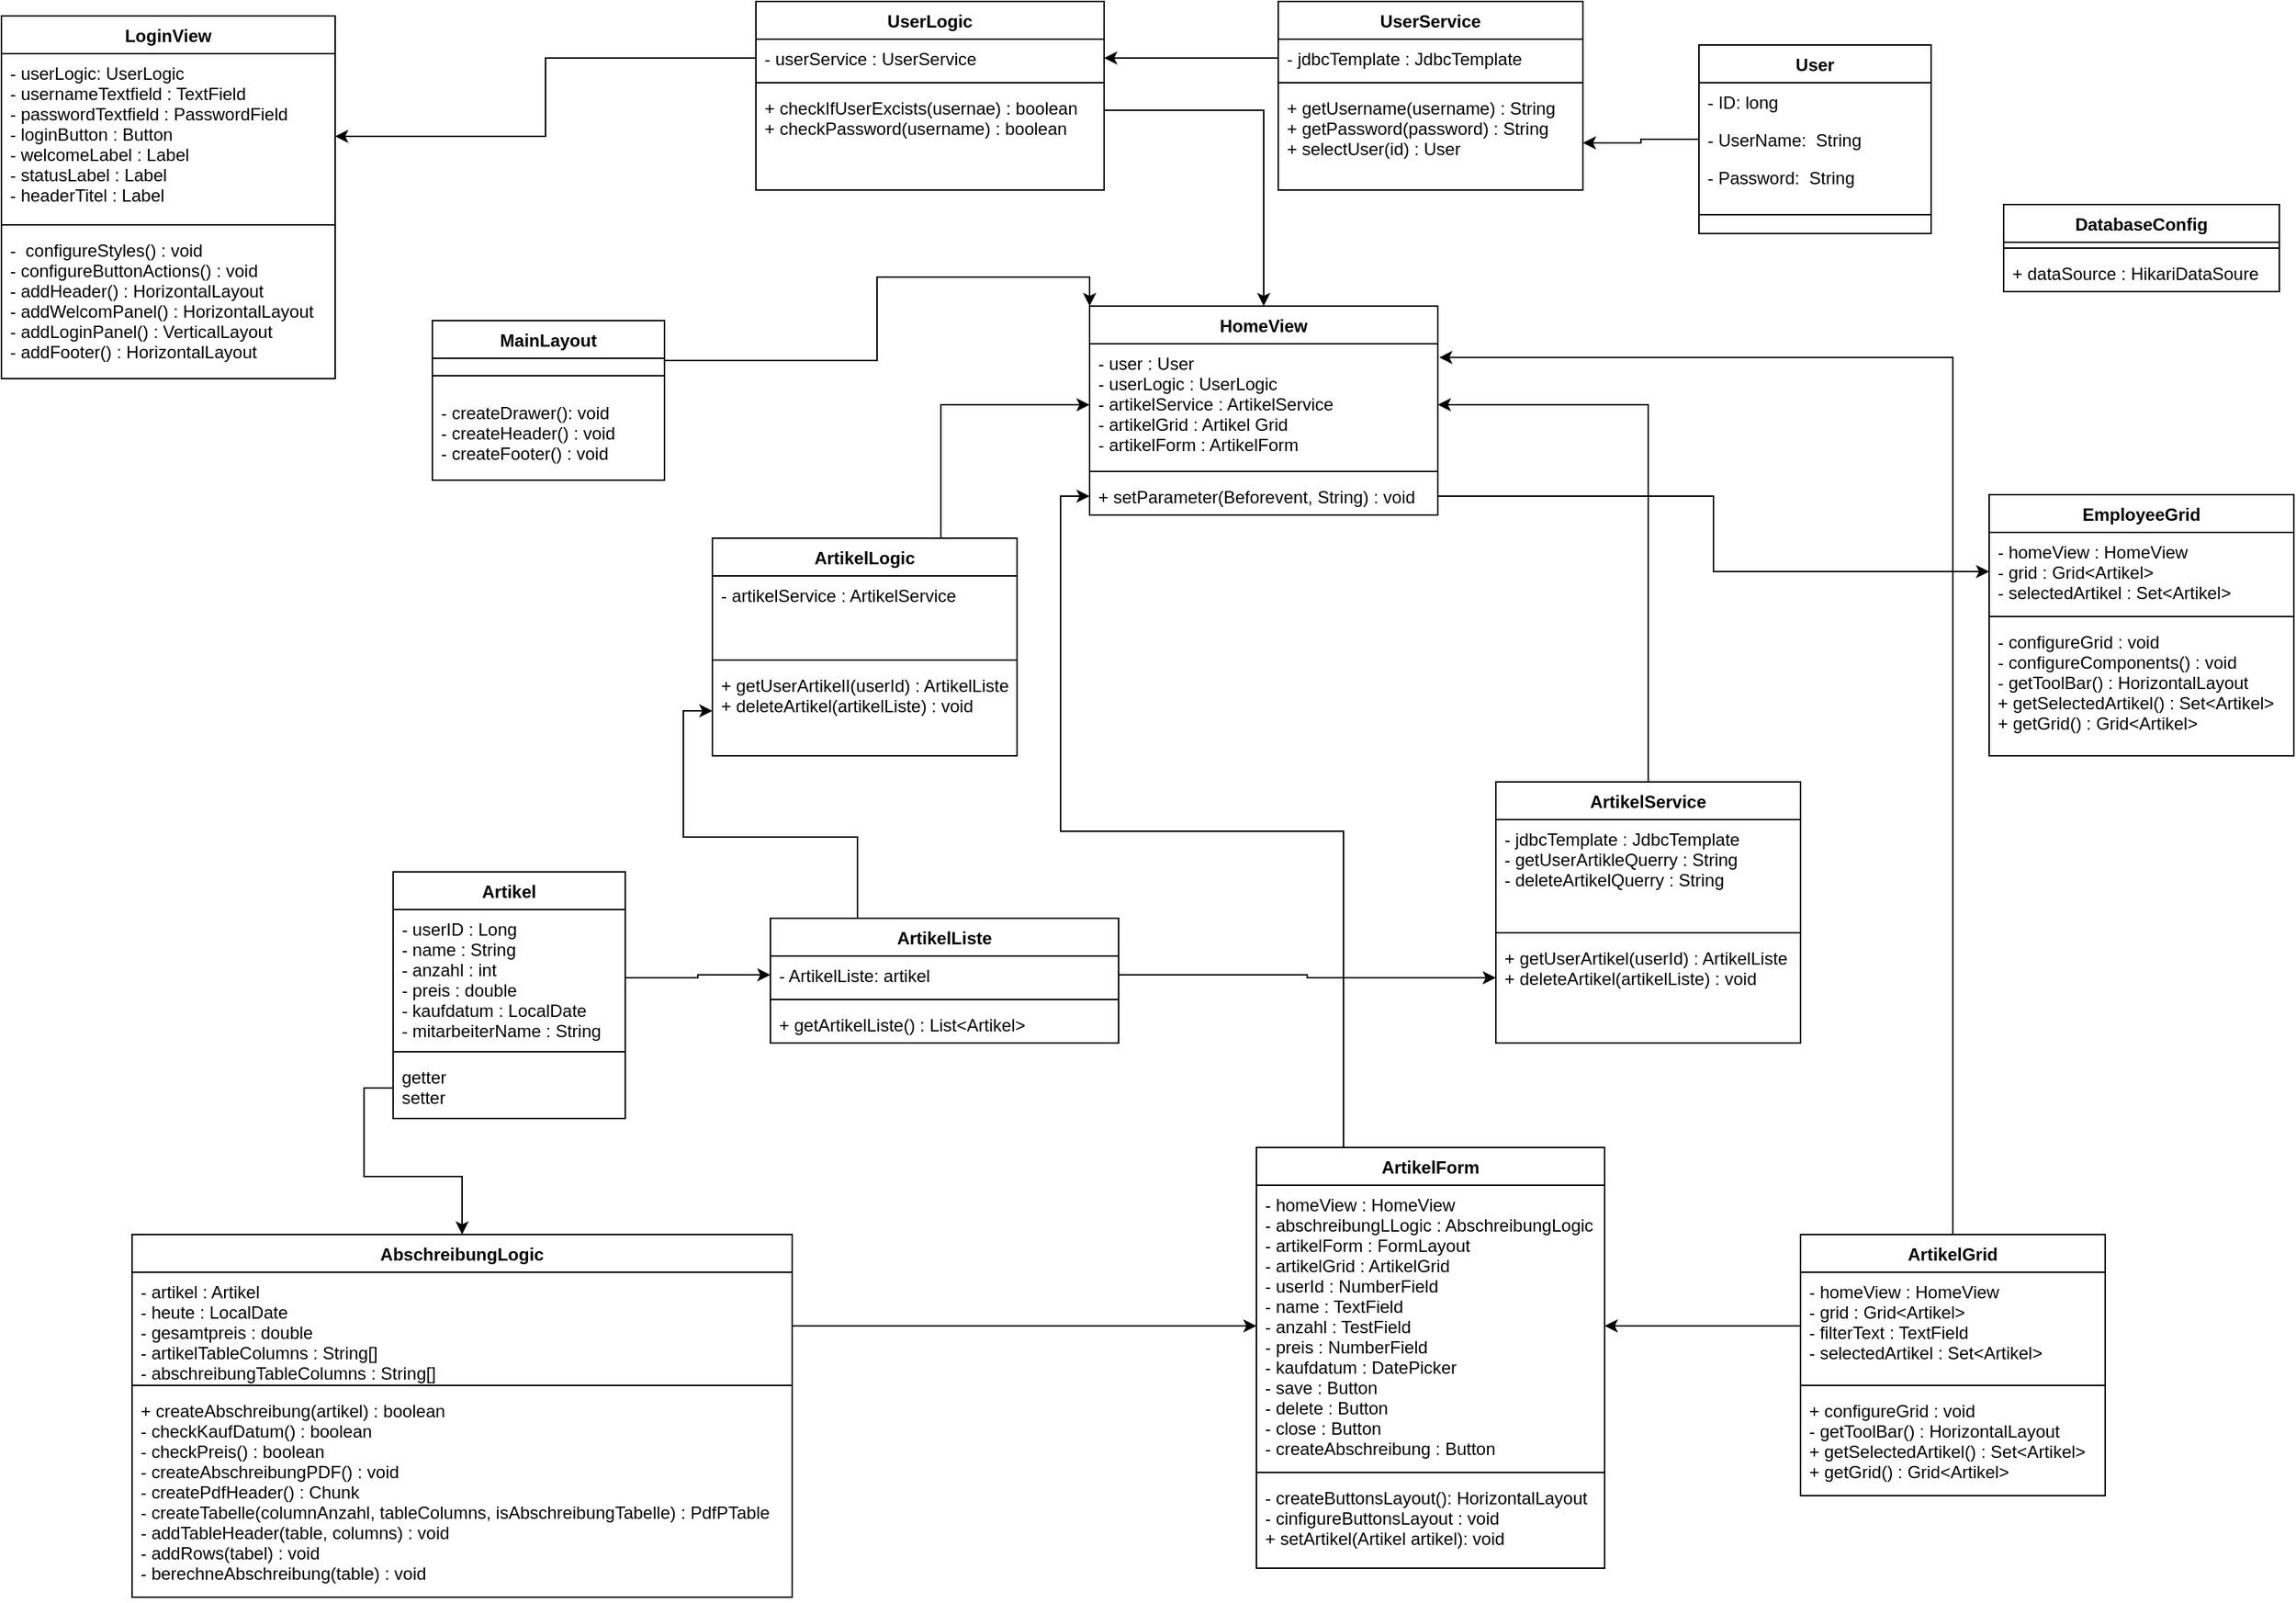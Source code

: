 <mxfile version="15.5.4" type="embed"><diagram id="JK1bCWv3sO-GalwJ4SKU" name="Page-1"><mxGraphModel dx="2522" dy="1238" grid="1" gridSize="10" guides="1" tooltips="1" connect="1" arrows="1" fold="1" page="1" pageScale="1" pageWidth="827" pageHeight="1169" math="0" shadow="0"><root><mxCell id="0"/><mxCell id="1" parent="0"/><mxCell id="dpx9zj4S5eDOiPECrAbD-47" value="LoginView" style="swimlane;fontStyle=1;align=center;verticalAlign=top;childLayout=stackLayout;horizontal=1;startSize=26;horizontalStack=0;resizeParent=1;resizeParentMax=0;resizeLast=0;collapsible=1;marginBottom=0;" parent="1" vertex="1"><mxGeometry x="-790" y="40" width="230" height="250" as="geometry"/></mxCell><mxCell id="dpx9zj4S5eDOiPECrAbD-48" value="- userLogic: UserLogic&#10;- usernameTextfield : TextField&#10;- passwordTextfield : PasswordField&#10;- loginButton : Button&#10;- welcomeLabel : Label&#10;- statusLabel : Label&#10;- headerTitel : Label" style="text;strokeColor=none;fillColor=none;align=left;verticalAlign=top;spacingLeft=4;spacingRight=4;overflow=hidden;rotatable=0;points=[[0,0.5],[1,0.5]];portConstraint=eastwest;" parent="dpx9zj4S5eDOiPECrAbD-47" vertex="1"><mxGeometry y="26" width="230" height="114" as="geometry"/></mxCell><mxCell id="dpx9zj4S5eDOiPECrAbD-49" value="" style="line;strokeWidth=1;fillColor=none;align=left;verticalAlign=middle;spacingTop=-1;spacingLeft=3;spacingRight=3;rotatable=0;labelPosition=right;points=[];portConstraint=eastwest;" parent="dpx9zj4S5eDOiPECrAbD-47" vertex="1"><mxGeometry y="140" width="230" height="8" as="geometry"/></mxCell><mxCell id="dpx9zj4S5eDOiPECrAbD-50" value="-  configureStyles() : void&#10;- configureButtonActions() : void&#10;- addHeader() : HorizontalLayout&#10;- addWelcomPanel() : HorizontalLayout&#10;- addLoginPanel() : VerticalLayout&#10;- addFooter() : HorizontalLayout" style="text;strokeColor=none;fillColor=none;align=left;verticalAlign=top;spacingLeft=4;spacingRight=4;overflow=hidden;rotatable=0;points=[[0,0.5],[1,0.5]];portConstraint=eastwest;" parent="dpx9zj4S5eDOiPECrAbD-47" vertex="1"><mxGeometry y="148" width="230" height="102" as="geometry"/></mxCell><mxCell id="dpx9zj4S5eDOiPECrAbD-51" value="Artikel" style="swimlane;fontStyle=1;align=center;verticalAlign=top;childLayout=stackLayout;horizontal=1;startSize=26;horizontalStack=0;resizeParent=1;resizeParentMax=0;resizeLast=0;collapsible=1;marginBottom=0;" parent="1" vertex="1"><mxGeometry x="-520.06" y="630" width="160" height="170" as="geometry"/></mxCell><mxCell id="dpx9zj4S5eDOiPECrAbD-52" value="- userID : Long&#10;- name : String&#10;- anzahl : int&#10;- preis : double&#10;- kaufdatum : LocalDate&#10;- mitarbeiterName : String" style="text;strokeColor=none;fillColor=none;align=left;verticalAlign=top;spacingLeft=4;spacingRight=4;overflow=hidden;rotatable=0;points=[[0,0.5],[1,0.5]];portConstraint=eastwest;" parent="dpx9zj4S5eDOiPECrAbD-51" vertex="1"><mxGeometry y="26" width="160" height="94" as="geometry"/></mxCell><mxCell id="dpx9zj4S5eDOiPECrAbD-53" value="" style="line;strokeWidth=1;fillColor=none;align=left;verticalAlign=middle;spacingTop=-1;spacingLeft=3;spacingRight=3;rotatable=0;labelPosition=right;points=[];portConstraint=eastwest;" parent="dpx9zj4S5eDOiPECrAbD-51" vertex="1"><mxGeometry y="120" width="160" height="8" as="geometry"/></mxCell><mxCell id="dpx9zj4S5eDOiPECrAbD-54" value="getter &#10;setter" style="text;strokeColor=none;fillColor=none;align=left;verticalAlign=top;spacingLeft=4;spacingRight=4;overflow=hidden;rotatable=0;points=[[0,0.5],[1,0.5]];portConstraint=eastwest;" parent="dpx9zj4S5eDOiPECrAbD-51" vertex="1"><mxGeometry y="128" width="160" height="42" as="geometry"/></mxCell><mxCell id="dpx9zj4S5eDOiPECrAbD-55" value="DatabaseConfig" style="swimlane;fontStyle=1;align=center;verticalAlign=top;childLayout=stackLayout;horizontal=1;startSize=26;horizontalStack=0;resizeParent=1;resizeParentMax=0;resizeLast=0;collapsible=1;marginBottom=0;" parent="1" vertex="1"><mxGeometry x="590" y="170" width="190" height="60" as="geometry"/></mxCell><mxCell id="dpx9zj4S5eDOiPECrAbD-57" value="" style="line;strokeWidth=1;fillColor=none;align=left;verticalAlign=middle;spacingTop=-1;spacingLeft=3;spacingRight=3;rotatable=0;labelPosition=right;points=[];portConstraint=eastwest;" parent="dpx9zj4S5eDOiPECrAbD-55" vertex="1"><mxGeometry y="26" width="190" height="8" as="geometry"/></mxCell><mxCell id="dpx9zj4S5eDOiPECrAbD-58" value="+ dataSource : HikariDataSoure" style="text;strokeColor=none;fillColor=none;align=left;verticalAlign=top;spacingLeft=4;spacingRight=4;overflow=hidden;rotatable=0;points=[[0,0.5],[1,0.5]];portConstraint=eastwest;" parent="dpx9zj4S5eDOiPECrAbD-55" vertex="1"><mxGeometry y="34" width="190" height="26" as="geometry"/></mxCell><mxCell id="48" style="edgeStyle=orthogonalEdgeStyle;rounded=0;orthogonalLoop=1;jettySize=auto;html=1;exitX=1;exitY=0.25;exitDx=0;exitDy=0;entryX=0;entryY=0;entryDx=0;entryDy=0;" edge="1" parent="1" source="dpx9zj4S5eDOiPECrAbD-59" target="dpx9zj4S5eDOiPECrAbD-67"><mxGeometry relative="1" as="geometry"/></mxCell><mxCell id="dpx9zj4S5eDOiPECrAbD-59" value="MainLayout&#10;" style="swimlane;fontStyle=1;align=center;verticalAlign=top;childLayout=stackLayout;horizontal=1;startSize=26;horizontalStack=0;resizeParent=1;resizeParentMax=0;resizeLast=0;collapsible=1;marginBottom=0;" parent="1" vertex="1"><mxGeometry x="-493" y="250" width="160" height="110" as="geometry"/></mxCell><mxCell id="dpx9zj4S5eDOiPECrAbD-61" value="" style="line;strokeWidth=1;fillColor=none;align=left;verticalAlign=middle;spacingTop=-1;spacingLeft=3;spacingRight=3;rotatable=0;labelPosition=right;points=[];portConstraint=eastwest;" parent="dpx9zj4S5eDOiPECrAbD-59" vertex="1"><mxGeometry y="26" width="160" height="24" as="geometry"/></mxCell><mxCell id="dpx9zj4S5eDOiPECrAbD-80" value="- createDrawer(): void&#10;- createHeader() : void&#10;- createFooter() : void" style="text;strokeColor=none;fillColor=none;align=left;verticalAlign=top;spacingLeft=4;spacingRight=4;overflow=hidden;rotatable=0;points=[[0,0.5],[1,0.5]];portConstraint=eastwest;" parent="dpx9zj4S5eDOiPECrAbD-59" vertex="1"><mxGeometry y="50" width="160" height="60" as="geometry"/></mxCell><mxCell id="dpx9zj4S5eDOiPECrAbD-67" value="HomeView" style="swimlane;fontStyle=1;align=center;verticalAlign=top;childLayout=stackLayout;horizontal=1;startSize=26;horizontalStack=0;resizeParent=1;resizeParentMax=0;resizeLast=0;collapsible=1;marginBottom=0;" parent="1" vertex="1"><mxGeometry x="-40" y="240" width="240" height="144" as="geometry"/></mxCell><mxCell id="dpx9zj4S5eDOiPECrAbD-68" value="- user : User&#10;- userLogic : UserLogic&#10;- artikelService : ArtikelService&#10;- artikelGrid : Artikel Grid&#10;- artikelForm : ArtikelForm" style="text;strokeColor=none;fillColor=none;align=left;verticalAlign=top;spacingLeft=4;spacingRight=4;overflow=hidden;rotatable=0;points=[[0,0.5],[1,0.5]];portConstraint=eastwest;" parent="dpx9zj4S5eDOiPECrAbD-67" vertex="1"><mxGeometry y="26" width="240" height="84" as="geometry"/></mxCell><mxCell id="dpx9zj4S5eDOiPECrAbD-69" value="" style="line;strokeWidth=1;fillColor=none;align=left;verticalAlign=middle;spacingTop=-1;spacingLeft=3;spacingRight=3;rotatable=0;labelPosition=right;points=[];portConstraint=eastwest;" parent="dpx9zj4S5eDOiPECrAbD-67" vertex="1"><mxGeometry y="110" width="240" height="8" as="geometry"/></mxCell><mxCell id="dpx9zj4S5eDOiPECrAbD-70" value="+ setParameter(Beforevent, String) : void" style="text;strokeColor=none;fillColor=none;align=left;verticalAlign=top;spacingLeft=4;spacingRight=4;overflow=hidden;rotatable=0;points=[[0,0.5],[1,0.5]];portConstraint=eastwest;" parent="dpx9zj4S5eDOiPECrAbD-67" vertex="1"><mxGeometry y="118" width="240" height="26" as="geometry"/></mxCell><mxCell id="dpx9zj4S5eDOiPECrAbD-71" value="UserService" style="swimlane;fontStyle=1;align=center;verticalAlign=top;childLayout=stackLayout;horizontal=1;startSize=26;horizontalStack=0;resizeParent=1;resizeParentMax=0;resizeLast=0;collapsible=1;marginBottom=0;" parent="1" vertex="1"><mxGeometry x="90" y="30" width="210" height="130" as="geometry"/></mxCell><mxCell id="dpx9zj4S5eDOiPECrAbD-72" value="- jdbcTemplate : JdbcTemplate" style="text;strokeColor=none;fillColor=none;align=left;verticalAlign=top;spacingLeft=4;spacingRight=4;overflow=hidden;rotatable=0;points=[[0,0.5],[1,0.5]];portConstraint=eastwest;" parent="dpx9zj4S5eDOiPECrAbD-71" vertex="1"><mxGeometry y="26" width="210" height="26" as="geometry"/></mxCell><mxCell id="dpx9zj4S5eDOiPECrAbD-73" value="" style="line;strokeWidth=1;fillColor=none;align=left;verticalAlign=middle;spacingTop=-1;spacingLeft=3;spacingRight=3;rotatable=0;labelPosition=right;points=[];portConstraint=eastwest;" parent="dpx9zj4S5eDOiPECrAbD-71" vertex="1"><mxGeometry y="52" width="210" height="8" as="geometry"/></mxCell><mxCell id="dpx9zj4S5eDOiPECrAbD-74" value="+ getUsername(username) : String&#10;+ getPassword(password) : String&#10;+ selectUser(id) : User" style="text;strokeColor=none;fillColor=none;align=left;verticalAlign=top;spacingLeft=4;spacingRight=4;overflow=hidden;rotatable=0;points=[[0,0.5],[1,0.5]];portConstraint=eastwest;" parent="dpx9zj4S5eDOiPECrAbD-71" vertex="1"><mxGeometry y="60" width="210" height="70" as="geometry"/></mxCell><mxCell id="44" style="edgeStyle=orthogonalEdgeStyle;rounded=0;orthogonalLoop=1;jettySize=auto;html=1;exitX=0.25;exitY=0;exitDx=0;exitDy=0;entryX=0;entryY=0.5;entryDx=0;entryDy=0;" edge="1" parent="1" source="dpx9zj4S5eDOiPECrAbD-85" target="dpx9zj4S5eDOiPECrAbD-70"><mxGeometry relative="1" as="geometry"/></mxCell><mxCell id="dpx9zj4S5eDOiPECrAbD-85" value="ArtikelForm" style="swimlane;fontStyle=1;align=center;verticalAlign=top;childLayout=stackLayout;horizontal=1;startSize=26;horizontalStack=0;resizeParent=1;resizeParentMax=0;resizeLast=0;collapsible=1;marginBottom=0;" parent="1" vertex="1"><mxGeometry x="75" y="820" width="240" height="290" as="geometry"/></mxCell><mxCell id="dpx9zj4S5eDOiPECrAbD-86" value="- homeView : HomeView&#10;- abschreibungLLogic : AbschreibungLogic&#10;- artikelForm : FormLayout&#10;- artikelGrid : ArtikelGrid&#10;- userId : NumberField&#10;- name : TextField&#10;- anzahl : TestField&#10;- preis : NumberField&#10;- kaufdatum : DatePicker&#10;- save : Button&#10;- delete : Button&#10;- close : Button&#10;- createAbschreibung : Button" style="text;strokeColor=none;fillColor=none;align=left;verticalAlign=top;spacingLeft=4;spacingRight=4;overflow=hidden;rotatable=0;points=[[0,0.5],[1,0.5]];portConstraint=eastwest;" parent="dpx9zj4S5eDOiPECrAbD-85" vertex="1"><mxGeometry y="26" width="240" height="194" as="geometry"/></mxCell><mxCell id="dpx9zj4S5eDOiPECrAbD-87" value="" style="line;strokeWidth=1;fillColor=none;align=left;verticalAlign=middle;spacingTop=-1;spacingLeft=3;spacingRight=3;rotatable=0;labelPosition=right;points=[];portConstraint=eastwest;" parent="dpx9zj4S5eDOiPECrAbD-85" vertex="1"><mxGeometry y="220" width="240" height="8" as="geometry"/></mxCell><mxCell id="dpx9zj4S5eDOiPECrAbD-91" value="- createButtonsLayout(): HorizontalLayout&#10;- cinfigureButtonsLayout : void&#10;+ setArtikel(Artikel artikel): void" style="text;strokeColor=none;fillColor=none;align=left;verticalAlign=top;spacingLeft=4;spacingRight=4;overflow=hidden;rotatable=0;points=[[0,0.5],[1,0.5]];portConstraint=eastwest;" parent="dpx9zj4S5eDOiPECrAbD-85" vertex="1"><mxGeometry y="228" width="240" height="62" as="geometry"/></mxCell><mxCell id="52" style="edgeStyle=orthogonalEdgeStyle;rounded=0;orthogonalLoop=1;jettySize=auto;html=1;exitX=0.25;exitY=0;exitDx=0;exitDy=0;entryX=0;entryY=0.5;entryDx=0;entryDy=0;" edge="1" parent="1" source="ngp0wAnZCHWu4Mk-oeTr-2" target="10"><mxGeometry relative="1" as="geometry"/></mxCell><mxCell id="ngp0wAnZCHWu4Mk-oeTr-2" value="ArtikelListe" style="swimlane;fontStyle=1;align=center;verticalAlign=top;childLayout=stackLayout;horizontal=1;startSize=26;horizontalStack=0;resizeParent=1;resizeParentMax=0;resizeLast=0;collapsible=1;marginBottom=0;" parent="1" vertex="1"><mxGeometry x="-260" y="662" width="240" height="86" as="geometry"/></mxCell><mxCell id="ngp0wAnZCHWu4Mk-oeTr-3" value="- ArtikelListe: artikel" style="text;strokeColor=none;fillColor=none;align=left;verticalAlign=top;spacingLeft=4;spacingRight=4;overflow=hidden;rotatable=0;points=[[0,0.5],[1,0.5]];portConstraint=eastwest;" parent="ngp0wAnZCHWu4Mk-oeTr-2" vertex="1"><mxGeometry y="26" width="240" height="26" as="geometry"/></mxCell><mxCell id="ngp0wAnZCHWu4Mk-oeTr-4" value="" style="line;strokeWidth=1;fillColor=none;align=left;verticalAlign=middle;spacingTop=-1;spacingLeft=3;spacingRight=3;rotatable=0;labelPosition=right;points=[];portConstraint=eastwest;" parent="ngp0wAnZCHWu4Mk-oeTr-2" vertex="1"><mxGeometry y="52" width="240" height="8" as="geometry"/></mxCell><mxCell id="ngp0wAnZCHWu4Mk-oeTr-5" value="+ getArtikelListe() : List&lt;Artikel&gt;" style="text;strokeColor=none;fillColor=none;align=left;verticalAlign=top;spacingLeft=4;spacingRight=4;overflow=hidden;rotatable=0;points=[[0,0.5],[1,0.5]];portConstraint=eastwest;" parent="ngp0wAnZCHWu4Mk-oeTr-2" vertex="1"><mxGeometry y="60" width="240" height="26" as="geometry"/></mxCell><mxCell id="ngp0wAnZCHWu4Mk-oeTr-8" value="User" style="swimlane;fontStyle=1;align=center;verticalAlign=top;childLayout=stackLayout;horizontal=1;startSize=26;horizontalStack=0;resizeParent=1;resizeParentMax=0;resizeLast=0;collapsible=1;marginBottom=0;" parent="1" vertex="1"><mxGeometry x="380" y="60" width="160" height="130" as="geometry"/></mxCell><mxCell id="ngp0wAnZCHWu4Mk-oeTr-9" value="- ID: long" style="text;strokeColor=none;fillColor=none;align=left;verticalAlign=top;spacingLeft=4;spacingRight=4;overflow=hidden;rotatable=0;points=[[0,0.5],[1,0.5]];portConstraint=eastwest;" parent="ngp0wAnZCHWu4Mk-oeTr-8" vertex="1"><mxGeometry y="26" width="160" height="26" as="geometry"/></mxCell><mxCell id="ngp0wAnZCHWu4Mk-oeTr-12" value="- UserName:  String" style="text;strokeColor=none;fillColor=none;align=left;verticalAlign=top;spacingLeft=4;spacingRight=4;overflow=hidden;rotatable=0;points=[[0,0.5],[1,0.5]];portConstraint=eastwest;" parent="ngp0wAnZCHWu4Mk-oeTr-8" vertex="1"><mxGeometry y="52" width="160" height="26" as="geometry"/></mxCell><mxCell id="ngp0wAnZCHWu4Mk-oeTr-13" value="- Password:  String" style="text;strokeColor=none;fillColor=none;align=left;verticalAlign=top;spacingLeft=4;spacingRight=4;overflow=hidden;rotatable=0;points=[[0,0.5],[1,0.5]];portConstraint=eastwest;" parent="ngp0wAnZCHWu4Mk-oeTr-8" vertex="1"><mxGeometry y="78" width="160" height="26" as="geometry"/></mxCell><mxCell id="ngp0wAnZCHWu4Mk-oeTr-10" value="" style="line;strokeWidth=1;fillColor=none;align=left;verticalAlign=middle;spacingTop=-1;spacingLeft=3;spacingRight=3;rotatable=0;labelPosition=right;points=[];portConstraint=eastwest;" parent="ngp0wAnZCHWu4Mk-oeTr-8" vertex="1"><mxGeometry y="104" width="160" height="26" as="geometry"/></mxCell><mxCell id="3" value="UserLogic" style="swimlane;fontStyle=1;align=center;verticalAlign=top;childLayout=stackLayout;horizontal=1;startSize=26;horizontalStack=0;resizeParent=1;resizeParentMax=0;resizeLast=0;collapsible=1;marginBottom=0;" vertex="1" parent="1"><mxGeometry x="-270" y="30" width="240" height="130" as="geometry"/></mxCell><mxCell id="4" value="- userService : UserService" style="text;strokeColor=none;fillColor=none;align=left;verticalAlign=top;spacingLeft=4;spacingRight=4;overflow=hidden;rotatable=0;points=[[0,0.5],[1,0.5]];portConstraint=eastwest;" vertex="1" parent="3"><mxGeometry y="26" width="240" height="26" as="geometry"/></mxCell><mxCell id="5" value="" style="line;strokeWidth=1;fillColor=none;align=left;verticalAlign=middle;spacingTop=-1;spacingLeft=3;spacingRight=3;rotatable=0;labelPosition=right;points=[];portConstraint=eastwest;" vertex="1" parent="3"><mxGeometry y="52" width="240" height="8" as="geometry"/></mxCell><mxCell id="6" value="+ checkIfUserExcists(usernae) : boolean&#10;+ checkPassword(username) : boolean" style="text;strokeColor=none;fillColor=none;align=left;verticalAlign=top;spacingLeft=4;spacingRight=4;overflow=hidden;rotatable=0;points=[[0,0.5],[1,0.5]];portConstraint=eastwest;" vertex="1" parent="3"><mxGeometry y="60" width="240" height="70" as="geometry"/></mxCell><mxCell id="41" style="edgeStyle=orthogonalEdgeStyle;rounded=0;orthogonalLoop=1;jettySize=auto;html=1;exitX=0.75;exitY=0;exitDx=0;exitDy=0;entryX=0;entryY=0.5;entryDx=0;entryDy=0;" edge="1" parent="1" source="7" target="dpx9zj4S5eDOiPECrAbD-68"><mxGeometry relative="1" as="geometry"/></mxCell><mxCell id="7" value="ArtikelLogic" style="swimlane;fontStyle=1;align=center;verticalAlign=top;childLayout=stackLayout;horizontal=1;startSize=26;horizontalStack=0;resizeParent=1;resizeParentMax=0;resizeLast=0;collapsible=1;marginBottom=0;" vertex="1" parent="1"><mxGeometry x="-300" y="400" width="210" height="150" as="geometry"/></mxCell><mxCell id="8" value="- artikelService : ArtikelService" style="text;strokeColor=none;fillColor=none;align=left;verticalAlign=top;spacingLeft=4;spacingRight=4;overflow=hidden;rotatable=0;points=[[0,0.5],[1,0.5]];portConstraint=eastwest;" vertex="1" parent="7"><mxGeometry y="26" width="210" height="54" as="geometry"/></mxCell><mxCell id="9" value="" style="line;strokeWidth=1;fillColor=none;align=left;verticalAlign=middle;spacingTop=-1;spacingLeft=3;spacingRight=3;rotatable=0;labelPosition=right;points=[];portConstraint=eastwest;" vertex="1" parent="7"><mxGeometry y="80" width="210" height="8" as="geometry"/></mxCell><mxCell id="10" value="+ getUserArtikelI(userId) : ArtikelListe&#10;+ deleteArtikel(artikelListe) : void" style="text;strokeColor=none;fillColor=none;align=left;verticalAlign=top;spacingLeft=4;spacingRight=4;overflow=hidden;rotatable=0;points=[[0,0.5],[1,0.5]];portConstraint=eastwest;" vertex="1" parent="7"><mxGeometry y="88" width="210" height="62" as="geometry"/></mxCell><mxCell id="42" style="edgeStyle=orthogonalEdgeStyle;rounded=0;orthogonalLoop=1;jettySize=auto;html=1;exitX=0.5;exitY=0;exitDx=0;exitDy=0;entryX=1.004;entryY=0.112;entryDx=0;entryDy=0;entryPerimeter=0;" edge="1" parent="1" source="11" target="dpx9zj4S5eDOiPECrAbD-68"><mxGeometry relative="1" as="geometry"/></mxCell><mxCell id="11" value="ArtikelGrid" style="swimlane;fontStyle=1;align=center;verticalAlign=top;childLayout=stackLayout;horizontal=1;startSize=26;horizontalStack=0;resizeParent=1;resizeParentMax=0;resizeLast=0;collapsible=1;marginBottom=0;" vertex="1" parent="1"><mxGeometry x="450" y="880" width="210" height="180" as="geometry"/></mxCell><mxCell id="12" value="- homeView : HomeView&#10;- grid : Grid&lt;Artikel&gt;&#10;- filterText : TextField&#10;- selectedArtikel : Set&lt;Artikel&gt;" style="text;strokeColor=none;fillColor=none;align=left;verticalAlign=top;spacingLeft=4;spacingRight=4;overflow=hidden;rotatable=0;points=[[0,0.5],[1,0.5]];portConstraint=eastwest;" vertex="1" parent="11"><mxGeometry y="26" width="210" height="74" as="geometry"/></mxCell><mxCell id="13" value="" style="line;strokeWidth=1;fillColor=none;align=left;verticalAlign=middle;spacingTop=-1;spacingLeft=3;spacingRight=3;rotatable=0;labelPosition=right;points=[];portConstraint=eastwest;" vertex="1" parent="11"><mxGeometry y="100" width="210" height="8" as="geometry"/></mxCell><mxCell id="14" value="+ configureGrid : void&#10;- getToolBar() : HorizontalLayout&#10;+ getSelectedArtikel() : Set&lt;Artikel&gt;&#10;+ getGrid() : Grid&lt;Artikel&gt;" style="text;strokeColor=none;fillColor=none;align=left;verticalAlign=top;spacingLeft=4;spacingRight=4;overflow=hidden;rotatable=0;points=[[0,0.5],[1,0.5]];portConstraint=eastwest;" vertex="1" parent="11"><mxGeometry y="108" width="210" height="72" as="geometry"/></mxCell><mxCell id="15" value="EmployeeGrid" style="swimlane;fontStyle=1;align=center;verticalAlign=top;childLayout=stackLayout;horizontal=1;startSize=26;horizontalStack=0;resizeParent=1;resizeParentMax=0;resizeLast=0;collapsible=1;marginBottom=0;" vertex="1" parent="1"><mxGeometry x="580" y="370" width="210" height="180" as="geometry"/></mxCell><mxCell id="16" value="- homeView : HomeView&#10;- grid : Grid&lt;Artikel&gt;&#10;- selectedArtikel : Set&lt;Artikel&gt;" style="text;strokeColor=none;fillColor=none;align=left;verticalAlign=top;spacingLeft=4;spacingRight=4;overflow=hidden;rotatable=0;points=[[0,0.5],[1,0.5]];portConstraint=eastwest;" vertex="1" parent="15"><mxGeometry y="26" width="210" height="54" as="geometry"/></mxCell><mxCell id="17" value="" style="line;strokeWidth=1;fillColor=none;align=left;verticalAlign=middle;spacingTop=-1;spacingLeft=3;spacingRight=3;rotatable=0;labelPosition=right;points=[];portConstraint=eastwest;" vertex="1" parent="15"><mxGeometry y="80" width="210" height="8" as="geometry"/></mxCell><mxCell id="18" value="- configureGrid : void&#10;- configureComponents() : void&#10;- getToolBar() : HorizontalLayout&#10;+ getSelectedArtikel() : Set&lt;Artikel&gt;&#10;+ getGrid() : Grid&lt;Artikel&gt;" style="text;strokeColor=none;fillColor=none;align=left;verticalAlign=top;spacingLeft=4;spacingRight=4;overflow=hidden;rotatable=0;points=[[0,0.5],[1,0.5]];portConstraint=eastwest;" vertex="1" parent="15"><mxGeometry y="88" width="210" height="92" as="geometry"/></mxCell><mxCell id="20" value="AbschreibungLogic" style="swimlane;fontStyle=1;align=center;verticalAlign=top;childLayout=stackLayout;horizontal=1;startSize=26;horizontalStack=0;resizeParent=1;resizeParentMax=0;resizeLast=0;collapsible=1;marginBottom=0;" vertex="1" parent="1"><mxGeometry x="-700" y="880" width="455" height="250" as="geometry"/></mxCell><mxCell id="21" value="- artikel : Artikel&#10;- heute : LocalDate&#10;- gesamtpreis : double&#10;- artikelTableColumns : String[]&#10;- abschreibungTableColumns : String[]" style="text;strokeColor=none;fillColor=none;align=left;verticalAlign=top;spacingLeft=4;spacingRight=4;overflow=hidden;rotatable=0;points=[[0,0.5],[1,0.5]];portConstraint=eastwest;" vertex="1" parent="20"><mxGeometry y="26" width="455" height="74" as="geometry"/></mxCell><mxCell id="22" value="" style="line;strokeWidth=1;fillColor=none;align=left;verticalAlign=middle;spacingTop=-1;spacingLeft=3;spacingRight=3;rotatable=0;labelPosition=right;points=[];portConstraint=eastwest;" vertex="1" parent="20"><mxGeometry y="100" width="455" height="8" as="geometry"/></mxCell><mxCell id="23" value="+ createAbschreibung(artikel) : boolean&#10;- checkKaufDatum() : boolean&#10;- checkPreis() : boolean&#10;- createAbschreibungPDF() : void&#10;- createPdfHeader() : Chunk&#10;- createTabelle(columnAnzahl, tableColumns, isAbschreibungTabelle) : PdfPTable&#10;- addTableHeader(table, columns) : void&#10;- addRows(tabel) : void&#10;- berechneAbschreibung(table) : void" style="text;strokeColor=none;fillColor=none;align=left;verticalAlign=top;spacingLeft=4;spacingRight=4;overflow=hidden;rotatable=0;points=[[0,0.5],[1,0.5]];portConstraint=eastwest;" vertex="1" parent="20"><mxGeometry y="108" width="455" height="142" as="geometry"/></mxCell><mxCell id="43" style="edgeStyle=orthogonalEdgeStyle;rounded=0;orthogonalLoop=1;jettySize=auto;html=1;exitX=0.5;exitY=0;exitDx=0;exitDy=0;entryX=1;entryY=0.5;entryDx=0;entryDy=0;" edge="1" parent="1" source="24" target="dpx9zj4S5eDOiPECrAbD-68"><mxGeometry relative="1" as="geometry"/></mxCell><mxCell id="24" value="ArtikelService" style="swimlane;fontStyle=1;align=center;verticalAlign=top;childLayout=stackLayout;horizontal=1;startSize=26;horizontalStack=0;resizeParent=1;resizeParentMax=0;resizeLast=0;collapsible=1;marginBottom=0;" vertex="1" parent="1"><mxGeometry x="240" y="568" width="210" height="180" as="geometry"/></mxCell><mxCell id="25" value="- jdbcTemplate : JdbcTemplate&#10;- getUserArtikleQuerry : String&#10;- deleteArtikelQuerry : String" style="text;strokeColor=none;fillColor=none;align=left;verticalAlign=top;spacingLeft=4;spacingRight=4;overflow=hidden;rotatable=0;points=[[0,0.5],[1,0.5]];portConstraint=eastwest;" vertex="1" parent="24"><mxGeometry y="26" width="210" height="74" as="geometry"/></mxCell><mxCell id="26" value="" style="line;strokeWidth=1;fillColor=none;align=left;verticalAlign=middle;spacingTop=-1;spacingLeft=3;spacingRight=3;rotatable=0;labelPosition=right;points=[];portConstraint=eastwest;" vertex="1" parent="24"><mxGeometry y="100" width="210" height="8" as="geometry"/></mxCell><mxCell id="27" value="+ getUserArtikel(userId) : ArtikelListe&#10;+ deleteArtikel(artikelListe) : void" style="text;strokeColor=none;fillColor=none;align=left;verticalAlign=top;spacingLeft=4;spacingRight=4;overflow=hidden;rotatable=0;points=[[0,0.5],[1,0.5]];portConstraint=eastwest;" vertex="1" parent="24"><mxGeometry y="108" width="210" height="72" as="geometry"/></mxCell><mxCell id="30" style="edgeStyle=orthogonalEdgeStyle;rounded=0;orthogonalLoop=1;jettySize=auto;html=1;exitX=0;exitY=0.5;exitDx=0;exitDy=0;" edge="1" parent="1" source="dpx9zj4S5eDOiPECrAbD-54" target="20"><mxGeometry relative="1" as="geometry"/></mxCell><mxCell id="31" style="edgeStyle=orthogonalEdgeStyle;rounded=0;orthogonalLoop=1;jettySize=auto;html=1;exitX=1;exitY=0.5;exitDx=0;exitDy=0;" edge="1" parent="1" source="dpx9zj4S5eDOiPECrAbD-52" target="ngp0wAnZCHWu4Mk-oeTr-3"><mxGeometry relative="1" as="geometry"/></mxCell><mxCell id="32" style="edgeStyle=orthogonalEdgeStyle;rounded=0;orthogonalLoop=1;jettySize=auto;html=1;exitX=0;exitY=0.5;exitDx=0;exitDy=0;entryX=1;entryY=0.5;entryDx=0;entryDy=0;" edge="1" parent="1" source="dpx9zj4S5eDOiPECrAbD-72" target="4"><mxGeometry relative="1" as="geometry"/></mxCell><mxCell id="33" style="edgeStyle=orthogonalEdgeStyle;rounded=0;orthogonalLoop=1;jettySize=auto;html=1;exitX=0;exitY=0.5;exitDx=0;exitDy=0;entryX=1;entryY=0.75;entryDx=0;entryDy=0;" edge="1" parent="1" source="ngp0wAnZCHWu4Mk-oeTr-12" target="dpx9zj4S5eDOiPECrAbD-71"><mxGeometry relative="1" as="geometry"/></mxCell><mxCell id="34" style="edgeStyle=orthogonalEdgeStyle;rounded=0;orthogonalLoop=1;jettySize=auto;html=1;exitX=1;exitY=0.5;exitDx=0;exitDy=0;entryX=0;entryY=0.5;entryDx=0;entryDy=0;" edge="1" parent="1" source="21" target="dpx9zj4S5eDOiPECrAbD-86"><mxGeometry relative="1" as="geometry"/></mxCell><mxCell id="35" style="edgeStyle=orthogonalEdgeStyle;rounded=0;orthogonalLoop=1;jettySize=auto;html=1;exitX=1;exitY=0.5;exitDx=0;exitDy=0;entryX=0;entryY=0.75;entryDx=0;entryDy=0;" edge="1" parent="1" source="ngp0wAnZCHWu4Mk-oeTr-3" target="24"><mxGeometry relative="1" as="geometry"/></mxCell><mxCell id="37" style="edgeStyle=orthogonalEdgeStyle;rounded=0;orthogonalLoop=1;jettySize=auto;html=1;exitX=0;exitY=0.5;exitDx=0;exitDy=0;entryX=1;entryY=0.5;entryDx=0;entryDy=0;" edge="1" parent="1" source="12" target="dpx9zj4S5eDOiPECrAbD-86"><mxGeometry relative="1" as="geometry"/></mxCell><mxCell id="39" style="edgeStyle=orthogonalEdgeStyle;rounded=0;orthogonalLoop=1;jettySize=auto;html=1;exitX=1;exitY=0.5;exitDx=0;exitDy=0;entryX=0.5;entryY=0;entryDx=0;entryDy=0;" edge="1" parent="1" source="6" target="dpx9zj4S5eDOiPECrAbD-67"><mxGeometry relative="1" as="geometry"><Array as="points"><mxPoint x="80" y="105"/><mxPoint x="80" y="240"/></Array></mxGeometry></mxCell><mxCell id="50" style="edgeStyle=orthogonalEdgeStyle;rounded=0;orthogonalLoop=1;jettySize=auto;html=1;exitX=1;exitY=0.5;exitDx=0;exitDy=0;entryX=0;entryY=0.5;entryDx=0;entryDy=0;" edge="1" parent="1" source="dpx9zj4S5eDOiPECrAbD-70" target="16"><mxGeometry relative="1" as="geometry"/></mxCell><mxCell id="51" style="edgeStyle=orthogonalEdgeStyle;rounded=0;orthogonalLoop=1;jettySize=auto;html=1;exitX=0;exitY=0.5;exitDx=0;exitDy=0;entryX=1;entryY=0.5;entryDx=0;entryDy=0;" edge="1" parent="1" source="4" target="dpx9zj4S5eDOiPECrAbD-48"><mxGeometry relative="1" as="geometry"/></mxCell></root></mxGraphModel></diagram></mxfile>